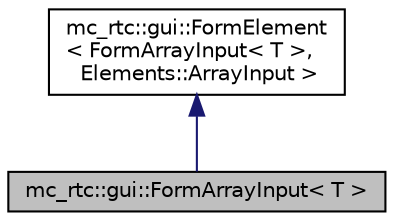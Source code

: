 digraph "mc_rtc::gui::FormArrayInput&lt; T &gt;"
{
 // INTERACTIVE_SVG=YES
  edge [fontname="Helvetica",fontsize="10",labelfontname="Helvetica",labelfontsize="10"];
  node [fontname="Helvetica",fontsize="10",shape=record];
  Node0 [label="mc_rtc::gui::FormArrayInput\< T \>",height=0.2,width=0.4,color="black", fillcolor="grey75", style="filled", fontcolor="black"];
  Node1 -> Node0 [dir="back",color="midnightblue",fontsize="10",style="solid",fontname="Helvetica"];
  Node1 [label="mc_rtc::gui::FormElement\l\< FormArrayInput\< T \>,\l Elements::ArrayInput \>",height=0.2,width=0.4,color="black", fillcolor="white", style="filled",URL="$structmc__rtc_1_1gui_1_1FormElement.html"];
}
